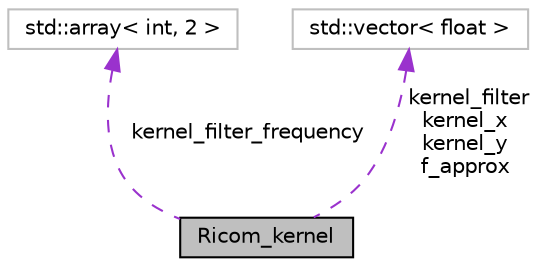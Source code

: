 digraph "Ricom_kernel"
{
 // LATEX_PDF_SIZE
  edge [fontname="Helvetica",fontsize="10",labelfontname="Helvetica",labelfontsize="10"];
  node [fontname="Helvetica",fontsize="10",shape=record];
  Node1 [label="Ricom_kernel",height=0.2,width=0.4,color="black", fillcolor="grey75", style="filled", fontcolor="black",tooltip=" "];
  Node2 -> Node1 [dir="back",color="darkorchid3",fontsize="10",style="dashed",label=" kernel_filter_frequency" ,fontname="Helvetica"];
  Node2 [label="std::array\< int, 2 \>",height=0.2,width=0.4,color="grey75", fillcolor="white", style="filled",tooltip=" "];
  Node3 -> Node1 [dir="back",color="darkorchid3",fontsize="10",style="dashed",label=" kernel_filter\nkernel_x\nkernel_y\nf_approx" ,fontname="Helvetica"];
  Node3 [label="std::vector\< float \>",height=0.2,width=0.4,color="grey75", fillcolor="white", style="filled",tooltip=" "];
}
